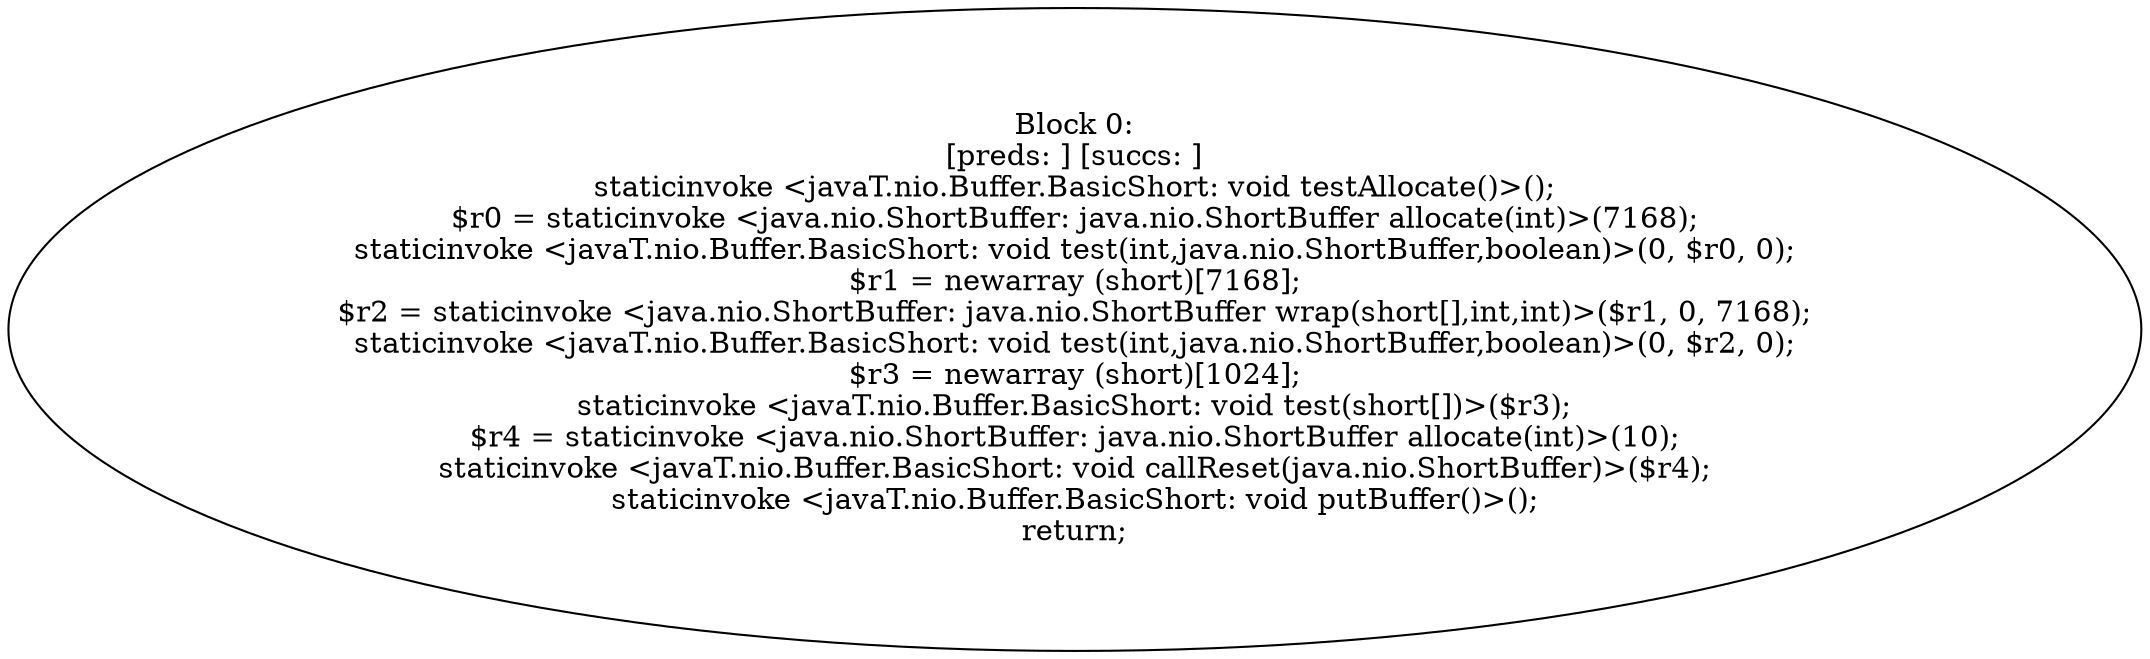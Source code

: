 digraph "unitGraph" {
    "Block 0:
[preds: ] [succs: ]
staticinvoke <javaT.nio.Buffer.BasicShort: void testAllocate()>();
$r0 = staticinvoke <java.nio.ShortBuffer: java.nio.ShortBuffer allocate(int)>(7168);
staticinvoke <javaT.nio.Buffer.BasicShort: void test(int,java.nio.ShortBuffer,boolean)>(0, $r0, 0);
$r1 = newarray (short)[7168];
$r2 = staticinvoke <java.nio.ShortBuffer: java.nio.ShortBuffer wrap(short[],int,int)>($r1, 0, 7168);
staticinvoke <javaT.nio.Buffer.BasicShort: void test(int,java.nio.ShortBuffer,boolean)>(0, $r2, 0);
$r3 = newarray (short)[1024];
staticinvoke <javaT.nio.Buffer.BasicShort: void test(short[])>($r3);
$r4 = staticinvoke <java.nio.ShortBuffer: java.nio.ShortBuffer allocate(int)>(10);
staticinvoke <javaT.nio.Buffer.BasicShort: void callReset(java.nio.ShortBuffer)>($r4);
staticinvoke <javaT.nio.Buffer.BasicShort: void putBuffer()>();
return;
"
}
